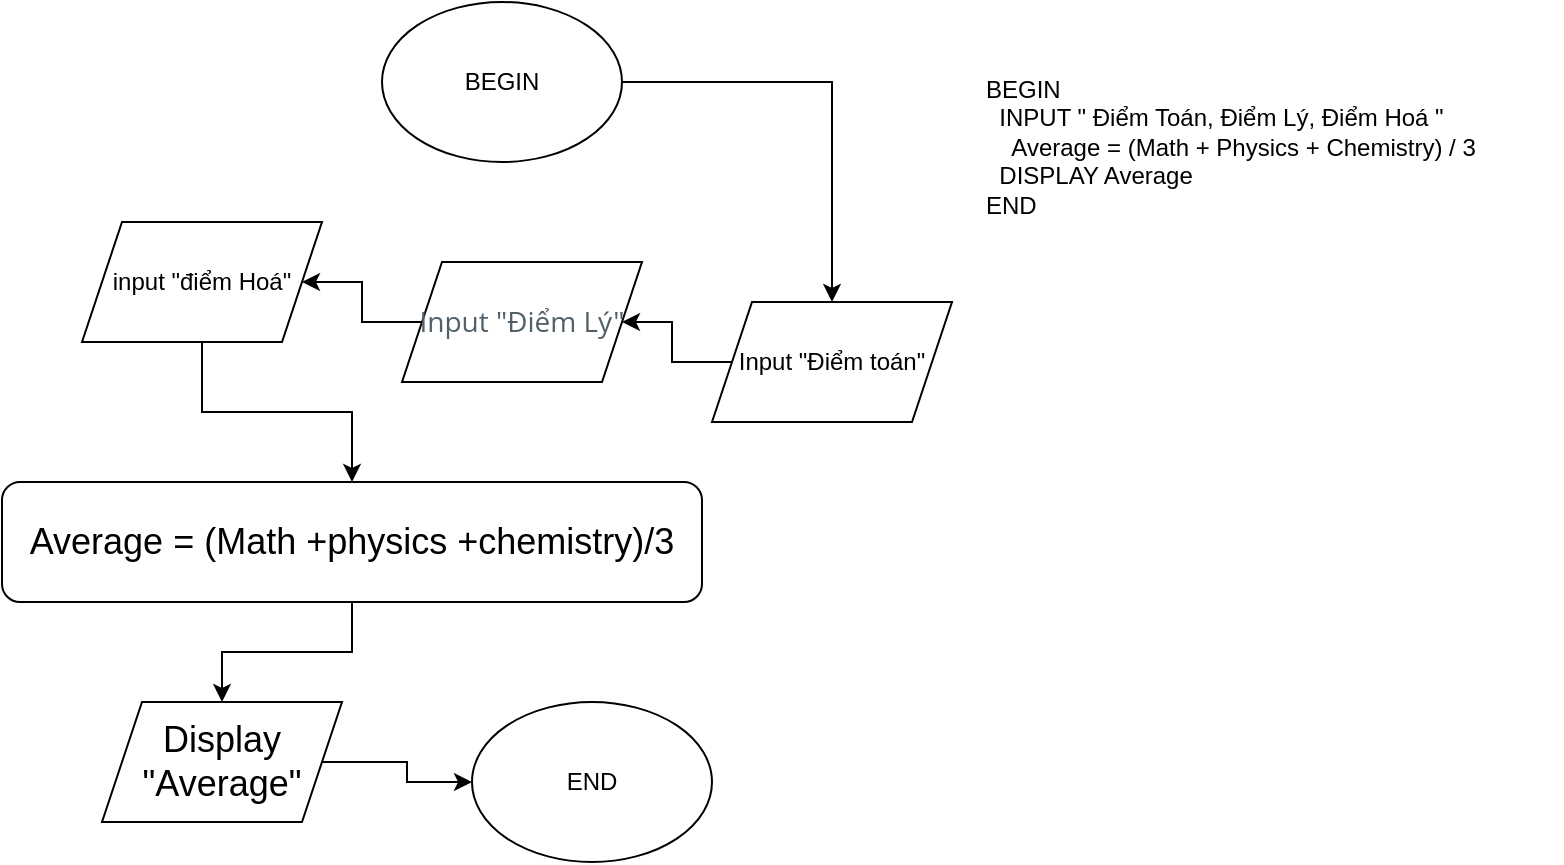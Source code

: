 <mxfile version="20.8.10" type="device"><diagram name="Page-1" id="M3WlFtWaOXMBsaqQTAGv"><mxGraphModel dx="780" dy="544" grid="1" gridSize="10" guides="1" tooltips="1" connect="1" arrows="1" fold="1" page="1" pageScale="1" pageWidth="850" pageHeight="1100" math="0" shadow="0"><root><mxCell id="0"/><mxCell id="1" parent="0"/><mxCell id="c50lTcZxMNmy-4BtKXyO-19" value="" style="edgeStyle=orthogonalEdgeStyle;rounded=0;orthogonalLoop=1;jettySize=auto;html=1;" edge="1" parent="1" source="c50lTcZxMNmy-4BtKXyO-5" target="c50lTcZxMNmy-4BtKXyO-13"><mxGeometry relative="1" as="geometry"/></mxCell><mxCell id="c50lTcZxMNmy-4BtKXyO-5" value="&lt;div style=&quot;text-align: left;&quot;&gt;&lt;font face=&quot;Open Sans, sans-serif&quot; color=&quot;#526069&quot;&gt;&lt;span style=&quot;font-size: 14px;&quot;&gt;Input &quot;Điểm Lý&quot;&lt;/span&gt;&lt;/font&gt;&lt;/div&gt;" style="shape=parallelogram;perimeter=parallelogramPerimeter;whiteSpace=wrap;html=1;fixedSize=1;" vertex="1" parent="1"><mxGeometry x="220" y="130" width="120" height="60" as="geometry"/></mxCell><mxCell id="c50lTcZxMNmy-4BtKXyO-12" value="" style="edgeStyle=orthogonalEdgeStyle;rounded=0;orthogonalLoop=1;jettySize=auto;html=1;" edge="1" parent="1" source="c50lTcZxMNmy-4BtKXyO-8" target="c50lTcZxMNmy-4BtKXyO-11"><mxGeometry relative="1" as="geometry"/></mxCell><mxCell id="c50lTcZxMNmy-4BtKXyO-8" value="Display &quot;Average&quot;" style="shape=parallelogram;perimeter=parallelogramPerimeter;whiteSpace=wrap;html=1;fixedSize=1;fontSize=18;" vertex="1" parent="1"><mxGeometry x="70" y="350" width="120" height="60" as="geometry"/></mxCell><mxCell id="c50lTcZxMNmy-4BtKXyO-9" value="" style="edgeStyle=orthogonalEdgeStyle;rounded=0;orthogonalLoop=1;jettySize=auto;html=1;fontSize=18;" edge="1" parent="1" source="c50lTcZxMNmy-4BtKXyO-10" target="c50lTcZxMNmy-4BtKXyO-8"><mxGeometry relative="1" as="geometry"/></mxCell><mxCell id="c50lTcZxMNmy-4BtKXyO-10" value="&lt;div style=&quot;&quot;&gt;&lt;span style=&quot;background-color: initial;&quot;&gt;Average = (Math +physics +chemistry)/3&lt;/span&gt;&lt;/div&gt;" style="rounded=1;whiteSpace=wrap;html=1;fontSize=18;align=center;" vertex="1" parent="1"><mxGeometry x="20" y="240" width="350" height="60" as="geometry"/></mxCell><mxCell id="c50lTcZxMNmy-4BtKXyO-11" value="END" style="ellipse;whiteSpace=wrap;html=1;" vertex="1" parent="1"><mxGeometry x="255" y="350" width="120" height="80" as="geometry"/></mxCell><mxCell id="c50lTcZxMNmy-4BtKXyO-20" value="" style="edgeStyle=orthogonalEdgeStyle;rounded=0;orthogonalLoop=1;jettySize=auto;html=1;" edge="1" parent="1" source="c50lTcZxMNmy-4BtKXyO-13" target="c50lTcZxMNmy-4BtKXyO-10"><mxGeometry relative="1" as="geometry"/></mxCell><mxCell id="c50lTcZxMNmy-4BtKXyO-13" value="input &quot;điểm Hoá&quot;" style="shape=parallelogram;perimeter=parallelogramPerimeter;whiteSpace=wrap;html=1;fixedSize=1;" vertex="1" parent="1"><mxGeometry x="60" y="110" width="120" height="60" as="geometry"/></mxCell><mxCell id="c50lTcZxMNmy-4BtKXyO-17" value="" style="edgeStyle=orthogonalEdgeStyle;rounded=0;orthogonalLoop=1;jettySize=auto;html=1;" edge="1" parent="1" source="c50lTcZxMNmy-4BtKXyO-14" target="c50lTcZxMNmy-4BtKXyO-5"><mxGeometry relative="1" as="geometry"/></mxCell><mxCell id="c50lTcZxMNmy-4BtKXyO-14" value="Input &quot;Điểm toán&quot;" style="shape=parallelogram;perimeter=parallelogramPerimeter;whiteSpace=wrap;html=1;fixedSize=1;" vertex="1" parent="1"><mxGeometry x="375" y="150" width="120" height="60" as="geometry"/></mxCell><mxCell id="c50lTcZxMNmy-4BtKXyO-22" value="" style="edgeStyle=orthogonalEdgeStyle;rounded=0;orthogonalLoop=1;jettySize=auto;html=1;" edge="1" parent="1" source="c50lTcZxMNmy-4BtKXyO-21" target="c50lTcZxMNmy-4BtKXyO-14"><mxGeometry relative="1" as="geometry"/></mxCell><mxCell id="c50lTcZxMNmy-4BtKXyO-21" value="BEGIN" style="ellipse;whiteSpace=wrap;html=1;" vertex="1" parent="1"><mxGeometry x="210" width="120" height="80" as="geometry"/></mxCell><mxCell id="c50lTcZxMNmy-4BtKXyO-23" value="BEGIN&#10;  INPUT &quot; Điểm Toán, Điểm Lý, Điểm Hoá &quot;&#10;    Average = (Math + Physics + Chemistry) / 3&#10;  DISPLAY Average&#10;END" style="text;whiteSpace=wrap;html=1;" vertex="1" parent="1"><mxGeometry x="510" y="30" width="290" height="100" as="geometry"/></mxCell></root></mxGraphModel></diagram></mxfile>
